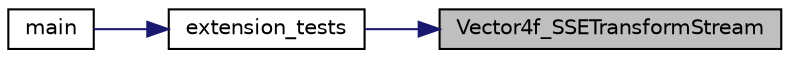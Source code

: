 digraph "Vector4f_SSETransformStream"
{
 // LATEX_PDF_SIZE
  edge [fontname="Helvetica",fontsize="10",labelfontname="Helvetica",labelfontsize="10"];
  node [fontname="Helvetica",fontsize="10",shape=record];
  rankdir="RL";
  Node1 [label="Vector4f_SSETransformStream",height=0.2,width=0.4,color="black", fillcolor="grey75", style="filled", fontcolor="black",tooltip=" "];
  Node1 -> Node2 [dir="back",color="midnightblue",fontsize="10",style="solid",fontname="Helvetica"];
  Node2 [label="extension_tests",height=0.2,width=0.4,color="black", fillcolor="white", style="filled",URL="$tests_8cpp.html#a3943b56f2c9eb093893ed16cdf5777e7",tooltip=" "];
  Node2 -> Node3 [dir="back",color="midnightblue",fontsize="10",style="solid",fontname="Helvetica"];
  Node3 [label="main",height=0.2,width=0.4,color="black", fillcolor="white", style="filled",URL="$tests_8cpp.html#ac0f2228420376f4db7e1274f2b41667c",tooltip=" "];
}
